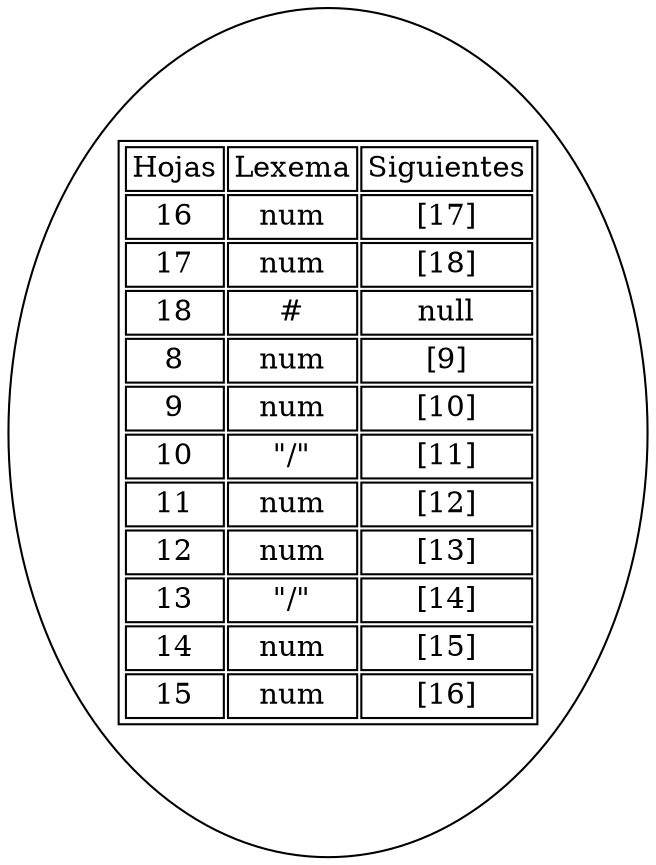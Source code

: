 digraph Arbol_Sintactico{arset [label=<
        <TABLE ALIGN="LEFT">
            <TR>
                <TD>Hojas</TD>
                <TD>Lexema</TD>
                <TD>Siguientes</TD>
                  </TR><TR>
                <TD>16</TD>
                <TD>num</TD>
                <TD>[17]</TD>
            </TR><TR>
                <TD>17</TD>
                <TD>num</TD>
                <TD>[18]</TD>
            </TR><TR>
                <TD>18</TD>
                <TD>#</TD>
                <TD>null</TD>
            </TR><TR>
                <TD>8</TD>
                <TD>num</TD>
                <TD>[9]</TD>
            </TR><TR>
                <TD>9</TD>
                <TD>num</TD>
                <TD>[10]</TD>
            </TR><TR>
                <TD>10</TD>
                <TD>"/"</TD>
                <TD>[11]</TD>
            </TR><TR>
                <TD>11</TD>
                <TD>num</TD>
                <TD>[12]</TD>
            </TR><TR>
                <TD>12</TD>
                <TD>num</TD>
                <TD>[13]</TD>
            </TR><TR>
                <TD>13</TD>
                <TD>"/"</TD>
                <TD>[14]</TD>
            </TR><TR>
                <TD>14</TD>
                <TD>num</TD>
                <TD>[15]</TD>
            </TR><TR>
                <TD>15</TD>
                <TD>num</TD>
                <TD>[16]</TD>
            </TR></TABLE>
    >, ];}
